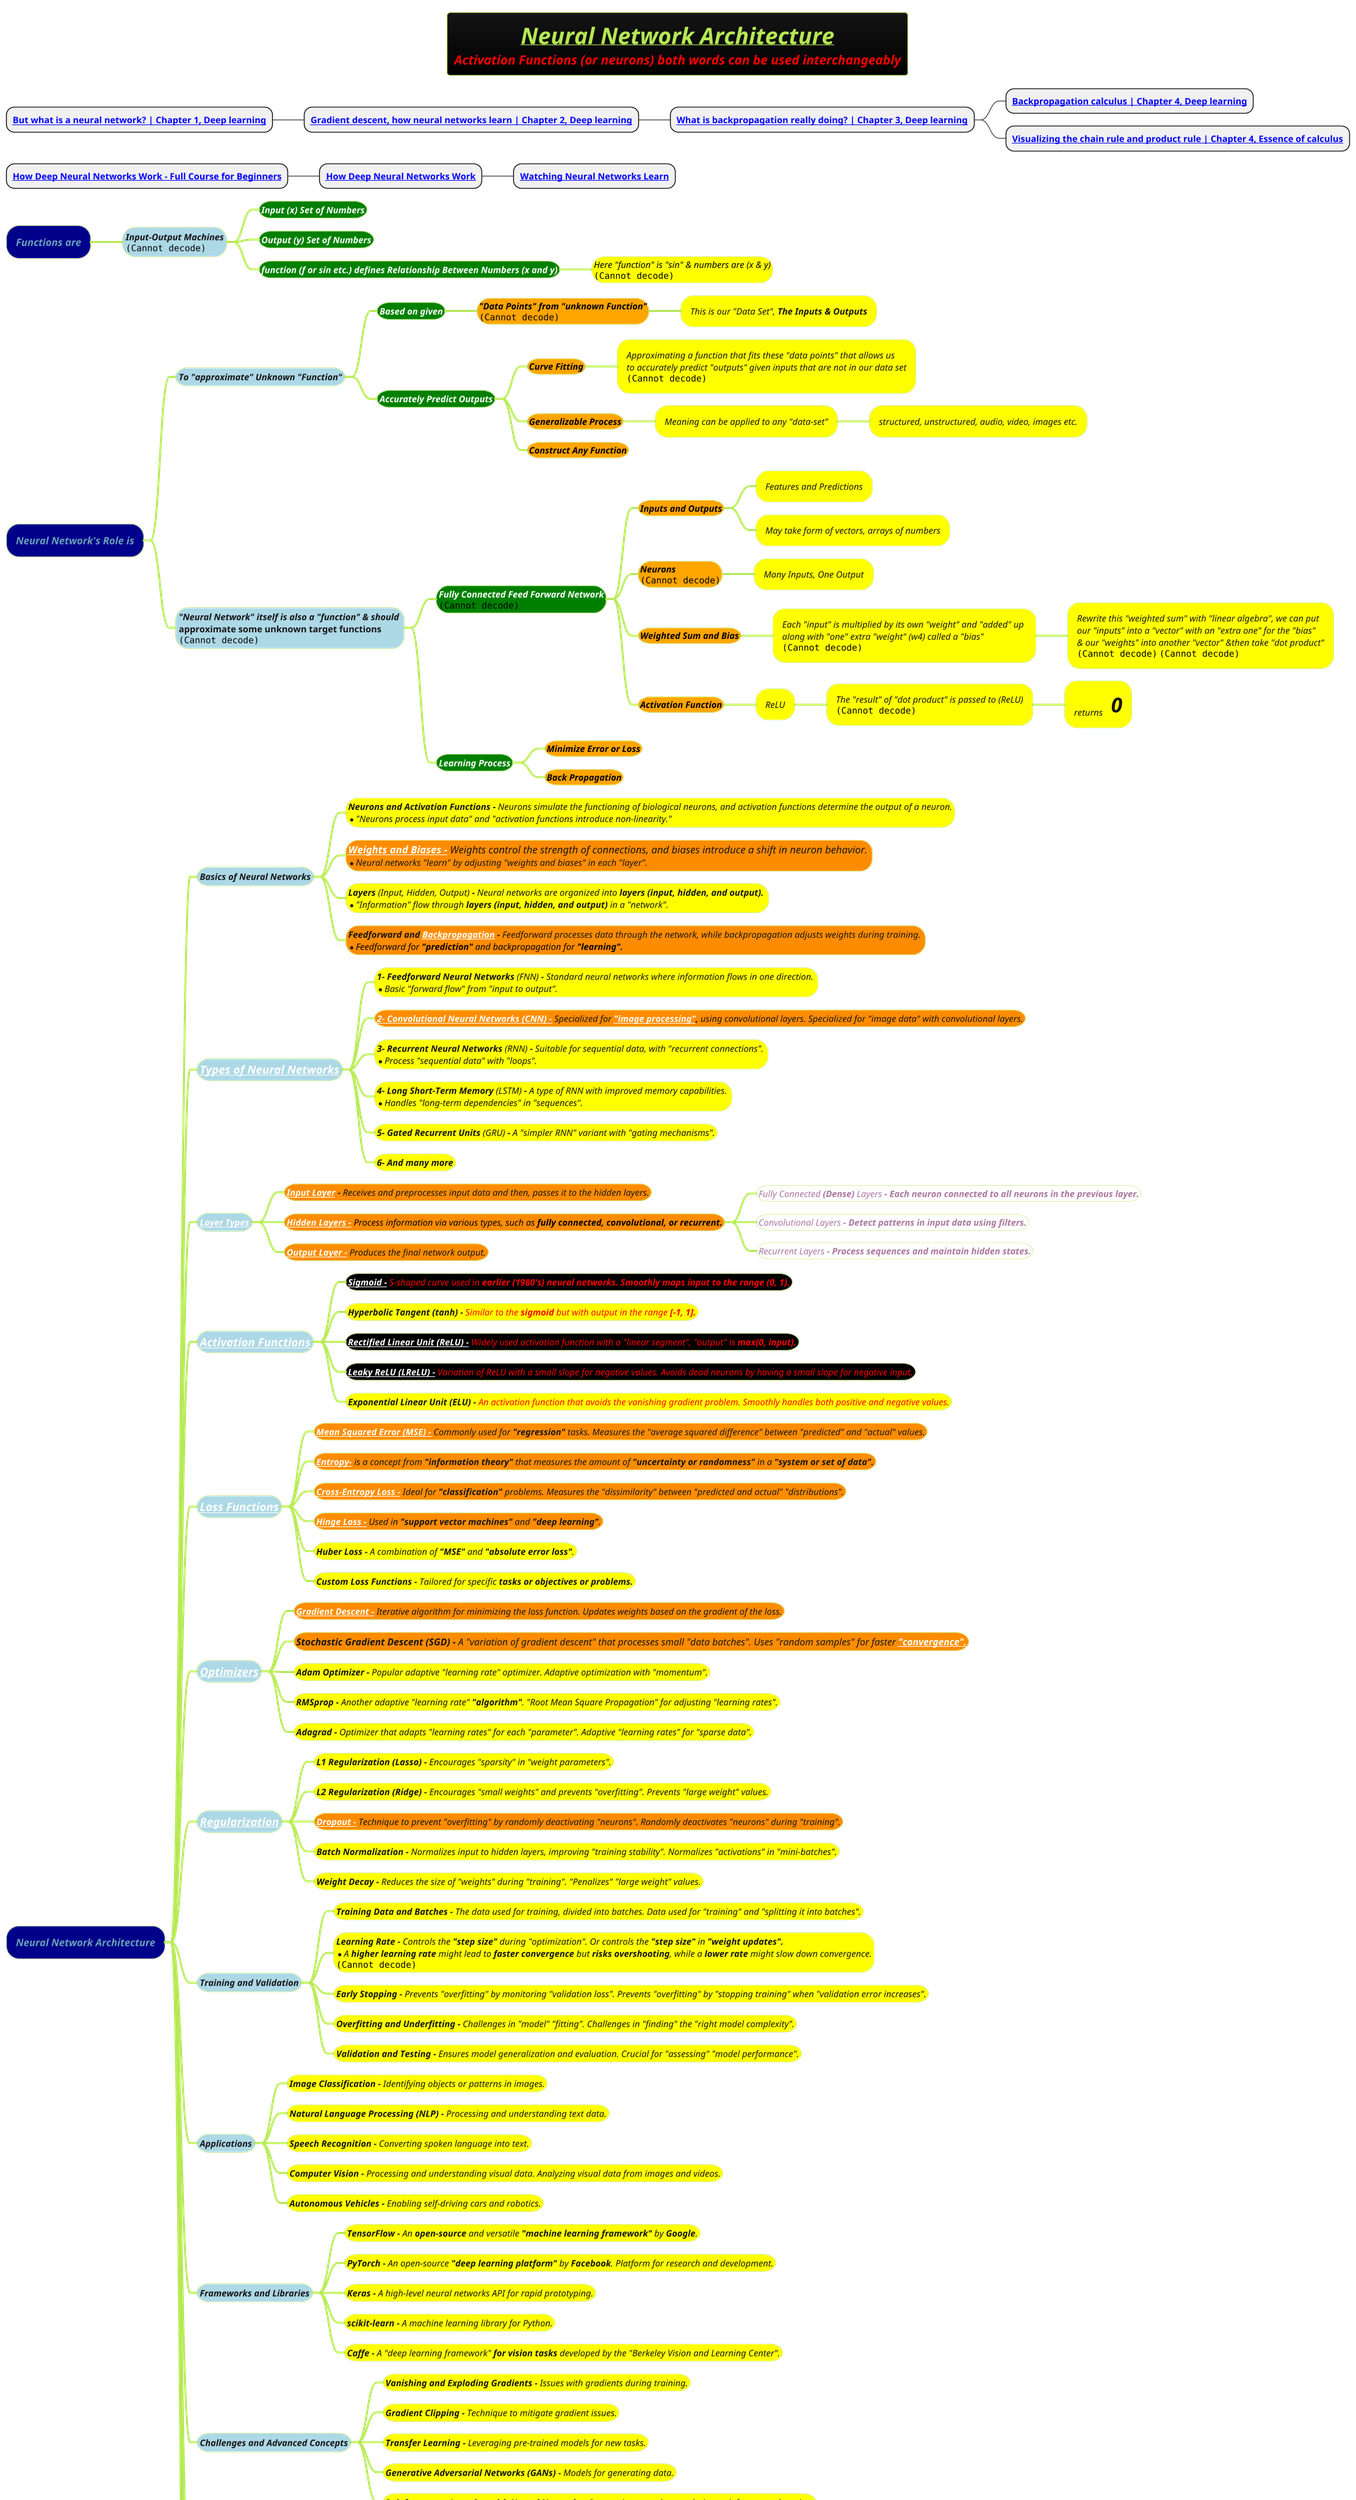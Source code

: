 @startmindmap

title =<i><b><u>Neural Network Architecture \n<color #red><i>Activation Functions (or neurons) both words can be used interchangeably
* <b>[[https://www.youtube.com/watch?v=aircAruvnKk&list=PLZHQObOWTQDNU6R1_67000Dx_ZCJB-3pi&ab_channel=3Blue1Brown But what is a neural network? | Chapter 1, Deep learning]]
** <b>[[https://www.youtube.com/watch?v=IHZwWFHWa-w&list=PLZHQObOWTQDNU6R1_67000Dx_ZCJB-3pi&index=2&ab_channel=3Blue1Brown Gradient descent, how neural networks learn | Chapter 2, Deep learning]]
*** <b>[[https://www.youtube.com/watch?v=Ilg3gGewQ5U&list=PLZHQObOWTQDNU6R1_67000Dx_ZCJB-3pi&index=3&ab_channel=3Blue1Brown What is backpropagation really doing? | Chapter 3, Deep learning]]
**** <b>[[https://www.youtube.com/watch?v=tIeHLnjs5U8&list=PLZHQObOWTQDNU6R1_67000Dx_ZCJB-3pi&index=4&ab_channel=3Blue1Brown Backpropagation calculus | Chapter 4, Deep learning]]
**** <b>[[https://www.youtube.com/watch?v=YG15m2VwSjA&list=PLZHQObOWTQDMsr9K-rj53DwVRMYO3t5Yr&index=5&ab_channel=3Blue1Brown Visualizing the chain rule and product rule | Chapter 4, Essence of calculus]]

* <b>[[https://www.youtube.com/watch?v=dPWYUELwIdM&ab_channel=freeCodeCamp.org How Deep Neural Networks Work - Full Course for Beginners]]
** <b>[[https://www.youtube.com/watch?v=ILsA4nyG7I0&list=PLVZqlMpoM6kaJX_2lLKjEhWI0NlqHfqzp&ab_channel=BrandonRohrer How Deep Neural Networks Work]]
*** <b>[[https://www.youtube.com/watch?v=TkwXa7Cvfr8&list=PL_UEf8P1IjTjsbPasIQf3jWfQnM0xt0ZN&index=4&ab_channel=EmergentGarden Watching Neural Networks Learn]]

!theme hacker

*[#darkblue] <i>Functions are
**[#lightblue] <i><size:14>Input-Output Machines\n<img:images/img.png>
***[#green] <b><i><size:14><color #white>Input (x) Set of Numbers
***[#green] <b><i><size:14><color #white>Output (y) Set of Numbers
***[#green] <b><i><size:14><color #white>function (f or sin etc.) defines Relationship Between Numbers (x and y)
****[#yellow] <i><size:14><color #black>Here "function" is "sin" & numbers are (x & y)\n<img:images/img_1.png>

*[#darkblue] <i>Neural Network's Role is
**[#lightblue] <i><size:14>To "approximate" Unknown "Function"
***[#green] <b><i><size:14><color #white>Based on given
****[#orange] <color #black><b><i><size:14>"Data Points" from "unknown Function"\n<img:images/img_2.png>
*****[#yellow] <i><size:14>This is our "Data Set", <b><i>The Inputs & Outputs
***[#green] <b><i><size:14><color #white>Accurately Predict Outputs
****[#orange] <color #black><b><i><size:14>Curve Fitting
*****[#yellow] <i><size:14>Approximating a function that fits these "data points" that allows us \n<i><size:14>to accurately predict "outputs" given inputs that are not in our data set\n<img:images/img_3.png>
****[#orange] <color #black><b><i><size:14>Generalizable Process
*****[#yellow] <i><size:14>Meaning can be applied to any "data-set"
******[#yellow] <i><size:14>structured, unstructured, audio, video, images etc.
****[#orange] <color #black><b><i><size:14>Construct Any Function
**[#lightblue] <i><size:14>"Neural Network" itself is also a "function" & should \napproximate some unknown target functions\n<img:images/img_4.png>
***[#green] <b><i><size:14><color #white>Fully Connected Feed Forward Network\n<img:images/img_5.png>
****[#orange] <color #black><b><i><size:14>Inputs and Outputs
*****[#yellow] <i><size:14>Features and Predictions
*****[#yellow] <i><size:14>May take form of vectors, arrays of numbers
****[#orange] <color #black><b><i><size:14>Neurons\n<img:images/img_6.png>
*****[#yellow] <i><size:14>Many Inputs, One Output
****[#orange] <color #black><b><i><size:14>Weighted Sum and Bias
*****[#yellow] <i><size:14>Each "input" is multiplied by its own "weight" and "added" up \n<i><size:14>along with "one" extra "weight" (w4) called a "bias" \n<img:images/img_7.png>
******[#yellow] <i><size:14>Rewrite this "weighted sum" with "linear algebra", we can put \n<i><size:14>our "inputs" into a "vector" with an "extra one" for the "bias" \n<i><size:14>& our "weights" into another "vector" &then take "dot product"\n<img:images/img_8.png> <img:images/img_9.png>
****[#orange] <color #black><b><i><size:14>Activation Function
*****[#yellow] <i><size:14>ReLU
******[#yellow] <i><size:14>The "result" of "dot product" is passed to (ReLU)\n<img:images/img_10.png>
*******[#yellow] <i><size:14>returns \t<b><size:32>0
***[#green] <b><i><size:14><color #white>Learning Process
****[#orange] <color #black><b><i><size:14>Minimize Error or Loss
****[#orange] <color #black><b><i><size:14>Back Propagation


*[#darkblue] <i>Neural Network Architecture
**[#lightblue] <i>Basics of Neural Networks
***[#yellow] <i><size:14>**Neurons and Activation Functions -** Neurons simulate the functioning of biological neurons, and activation functions determine the output of a neuron.\n*<size:14><i>"Neurons process input data" and "activation functions introduce non-linearity."
***[#darkorange] <i><size:16>**[[Weights-and-Biases.puml Weights and Biases -]]** Weights control the strength of connections, and biases introduce a shift in neuron behavior. \n*<size:14><i>Neural networks "learn" by adjusting "weights and biases" in each "layer".
***[#yellow] <i><size:14>**Layers **(Input, Hidden, Output)** -** Neural networks are organized into **layers (input, hidden, and output).** \n* <size:14><i>"Information" flow through **layers (input, hidden, and output)** in a "network".
***[#darkorange] <i><size:14>**Feedforward and [[Backpropagation.puml Backpropagation]] -** Feedforward processes data through the network, while backpropagation adjusts weights during training. \n* <color #black><size:14><i>Feedforward for **"prediction"** and backpropagation for <b>"learning".

**[#lightblue] <i><size:18>[[Neural-Network-Types.puml Types of Neural Networks]]
***[#yellow] <i><size:14>**1- Feedforward Neural Networks **(FNN)** -** Standard neural networks where information flows in one direction. \n* <size:14><i>Basic "forward flow" from "input to output".
***[#darkorange] <i><size:14>**[[Convolutional-Neural-Networks-(CNNs).puml 2- Convolutional Neural Networks (CNN) -]]** Specialized for **[[Image-Processing.puml "image processing"]],** using convolutional layers. Specialized for "image data" with convolutional layers.
***[#yellow] <i><size:14>**3- Recurrent Neural Networks **(RNN)** -** Suitable for sequential data, with "recurrent connections". \n* <size:14><i>Process "sequential data" with "loops".
***[#yellow] <i><size:14>**4- Long Short-Term Memory **(LSTM)** -** A type of RNN with improved memory capabilities. \n* <size:14><i>Handles "long-term dependencies" in "sequences".
***[#yellow] <i><size:14>**5- Gated Recurrent Units **(GRU)** -** A "simpler RNN" variant with "gating mechanisms".
***[#yellow] <i><size:14>**6- And many more**

**[#lightblue] <i>[[Neural-Network-Layers.puml Layer Types]]
***[#darkorange] <i><size:14>**[[Input-Layers.puml Input Layer]] -** Receives and preprocesses input data and then, passes it to the hidden layers.
***[#darkorange] <i><size:14><color #black>**[[Hidden-Layers.puml Hidden Layers -]]** Process information via various types, such as **fully connected, convolutional, or recurrent.**
****[#white] <i><size:14>Fully Connected **(Dense)** Layers **- Each neuron connected to all neurons in the previous layer.**
****[#white] <i><size:14>Convolutional Layers **- Detect patterns in input data using filters.**
****[#white] <i><size:14>Recurrent Layers **- Process sequences and maintain hidden states.**
***[#darkorange] <i><size:14>**[[Output-Layer.puml Output Layer -]]** Produces the final network output.

**[#lightblue] <i><size:18>[[Activation-Functions.puml Activation Functions]]
***[#black] <i><size:14>**[[Sigmoid-Activation-Function.puml Sigmoid -]]** <color #red>S-shaped curve used in <b>earlier (1980's) neural networks. Smoothly maps input to the range **(0, 1).**
***[#yellow] <i><size:14>**Hyperbolic Tangent (tanh) -** <color #red>Similar to the **sigmoid** but with output in the range **[-1, 1].**
***[#black] <i><size:14>**[[ReLU-Activation-Function.puml Rectified Linear Unit (ReLU) -]]** <color #red>Widely used activation function with a "linear segment", "output" is **max(0, input).**
***[#black] <i><size:14>**[[ReLU-Activation-Function.puml Leaky ReLU (LReLU) -]]** <color #red>Variation of ReLU with a small slope for negative values. Avoids dead neurons by having a small slope for negative input.
***[#yellow] <i><size:14>**Exponential Linear Unit (ELU) -** <color #red>An activation function that avoids the vanishing gradient problem. Smoothly handles both positive and negative values.

**[#lightblue] <size:18><i>[[Loss-Functions.puml Loss Functions]]
***[#darkorange] <i><size:14>**[[Mean-Squared-Error-(MSE).puml Mean Squared Error (MSE) -]]** Commonly used for **"regression"** tasks. Measures the "average squared difference" between "predicted" and "actual" values.
***[#darkorange] <i><size:14>**[[Entropy.puml Entropy-]]** is a concept from **"information theory"** that measures the amount of **"uncertainty or randomness"** in a <b>"system or set of data".
***[#darkorange] <i><size:14>**[[Cross-Entropy-Loss.puml Cross-Entropy Loss -]]** Ideal for **"classification"** problems. Measures the "dissimilarity" between "predicted and actual" "distributions".
***[#darkorange] <i><size:14>**[[Hinge-Loss.puml Hinge Loss -]]** Used in **"support vector machines"** and **"deep learning"**.
***[#yellow] <i><size:14>**Huber Loss -** A combination of **"MSE"** and **"absolute error loss"**.
***[#yellow] <i><size:14>**Custom Loss Functions -** Tailored for specific **tasks or objectives or problems.**

**[#lightblue] <size:18><i>[[Optimizers-in-Neural-Networks.puml Optimizers]]
***[#darkorange] <i><size:14>**[[../gif/Gradient-descent.adoc Gradient Descent -]]** Iterative algorithm for minimizing the loss function. Updates weights based on the gradient of the loss.
***[#darkorange] <i><size:15>**Stochastic Gradient Descent (SGD) -** A "variation of gradient descent" that processes small "data batches". Uses "random samples" for faster <b>[[../Model-Convergence.puml "convergence".]]
***[#yellow] <i><size:14>**Adam Optimizer -** Popular adaptive "learning rate" optimizer. Adaptive optimization with "momentum".
***[#yellow] <i><size:14>**RMSprop -** Another adaptive "learning rate" **"algorithm"**. "Root Mean Square Propagation" for adjusting "learning rates".
***[#yellow] <i><size:14>**Adagrad -** Optimizer that adapts "learning rates" for each "parameter". Adaptive "learning rates" for "sparse data".

**[#lightblue] <size:18><i>[[Regularization-in-Neural-Networks.puml Regularization]]
***[#yellow] <i><size:14>**L1 Regularization (Lasso) -** Encourages "sparsity" in "weight parameters".
***[#yellow] <i><size:14>**L2 Regularization (Ridge) -** Encourages "small weights" and prevents "overfitting". Prevents "large weight" values.
***[#darkorange] <i><size:14>**[[Dropout-in-Neural-Networks.puml Dropout -]]** Technique to prevent "overfitting" by randomly deactivating "neurons". Randomly deactivates "neurons" during "training".
***[#yellow] <i><size:14>**Batch Normalization -** Normalizes input to hidden layers, improving "training stability". Normalizes "activations" in "mini-batches".
***[#yellow] <i><size:14>**Weight Decay -** Reduces the size of "weights" during "training". "Penalizes" "large weight" values.

**[#lightblue] <i>Training and Validation
***[#yellow] <i><size:14>**Training Data and Batches -** The data used for training, divided into batches. Data used for "training" and "splitting it into batches".
***[#yellow] <i><size:14>**Learning Rate -** Controls the **"step size"** during "optimization". Or controls the **"step size"** in <b>"weight updates". \n*<i><size:14>A **higher learning rate** might lead to **faster convergence** but **risks overshooting**, while a **lower rate** might slow down convergence.\n<img:images/img_18.png>
***[#yellow] <i><size:14>**Early Stopping -** Prevents "overfitting" by monitoring "validation loss". Prevents "overfitting" by "stopping training" when "validation error increases".
***[#yellow] <i><size:14>**Overfitting and Underfitting -** Challenges in "model" "fitting". Challenges in "finding" the "right model complexity".
***[#yellow] <i><size:14>**Validation and Testing -** Ensures model generalization and evaluation. Crucial for "assessing" "model performance".

**[#lightblue] <i>Applications
***[#yellow] <i><size:14>**Image Classification -** Identifying objects or patterns in images.
***[#yellow] <i><size:14>**Natural Language Processing (NLP) -** Processing and understanding text data.
***[#yellow] <i><size:14>**Speech Recognition -** Converting spoken language into text.
***[#yellow] <i><size:14>**Computer Vision -** Processing and understanding visual data. Analyzing visual data from images and videos.
***[#yellow] <i><size:14>**Autonomous Vehicles -** Enabling self-driving cars and robotics.

**[#lightblue] <i>Frameworks and Libraries
***[#yellow] <i><size:14>**TensorFlow -** An **open-source** and versatile **"machine learning framework"** by **Google**.
***[#yellow] <i><size:14>**PyTorch -** An open-source **"deep learning platform"** by **Facebook**. Platform for research and development.
***[#yellow] <i><size:14>**Keras -** A high-level neural networks API for rapid prototyping.
***[#yellow] <i><size:14>**scikit-learn -** A machine learning library for Python.
***[#yellow] <i><size:14>**Caffe -** A "deep learning framework" **for vision tasks** developed by the "Berkeley Vision and Learning Center".

**[#lightblue] <i>Challenges and Advanced Concepts
***[#yellow] <i><size:14>**Vanishing and Exploding Gradients -** Issues with gradients during training.
***[#yellow] <i><size:14>**Gradient Clipping -** Technique to mitigate gradient issues.
***[#yellow] <i><size:14>**Transfer Learning -** Leveraging pre-trained models for new tasks.
***[#yellow] <i><size:14>**Generative Adversarial Networks (GANs) -** Models for generating data.
***[#yellow] <i><size:14>**Reinforcement Learning with Neural Networks -** Integrating neural networks into reinforcement learning.

**[#lightblue] <i>Interdisciplinary Fields
***[#yellow] <i><size:14>**Artificial Intelligence (AI) -** "Neural networks" are a "key component" of AI. "Neural networks" play a "central role" in AI.
***[#yellow] <i><size:14>**Machine Learning (ML) -** A subset of AI that heavily relies on neural networks.
***[#yellow] <i><size:14>**Deep Learning -** A subfield of ML focused on neural networks.
***[#yellow] <i><size:14>**Cognitive Computing -** Emulating human-like thinking and reasoning.
***[#yellow] <i><size:18><color #red>**Neural Network Hardware -** Specialized hardware for efficient neural network execution.

**[#lightblue] <i>Ethical and Legal Considerations
***[#darkorange] <i><size:14>**[[Biases-and-Bias-Neurons.puml Bias and Fairness -]]** Addressing biases in training data and models.
***[#yellow] <i><size:14>**Privacy Concerns -** Protecting sensitive data in AI applications.
***[#yellow] <i><size:14>**Regulatory Compliance -** Adhering to legal and ethical standards.
***[#yellow] <i><size:14>**Responsible AI -** Ensuring AI systems make ethical decisions.

**[#lightblue] <i>Future Developments
***[#yellow] <i><size:14>**Architectural Innovations -** Ongoing advancements in "neural network design".
***[#yellow] <i><size:18><color #red>**Explainable AI (XAI) -** Making "AI decision-making" more "transparent".
***[#yellow] <i><size:14>**Human-Machine Collaboration -** Synergy between AI and human intelligence.
***[#yellow] <i><size:14>**Integration with IoT -** Neural networks in the Internet of Things **(IoT)**.
***[#yellow] <i><size:14>**Quantum Computing and Neural Networks -** Potential synergy between "quantum computing" and "deep learning".

**[#lightblue] <i>Research Areas and Unsolved Problems
***[#yellow] <i><size:14>**Explainability in Deep Learning -** Making neural network decisions "understandable".
***[#yellow] <i><size:14>**Compositional and Symbolic Reasoning -** Enhancing AI's "reasoning capabilities".
***[#yellow] <i><size:14>**AI Safety and Robustness -** Ensuring AI systems are safe and reliable.
***[#yellow] <i><size:14>**Generalization in Neural Networks -** Understanding and improving **"generalization".**
***[#yellow] <i><size:14>**Conscious AI and Cognitive Science -** Exploring AI with "human-like cognitive abilities".
@endmindmap
